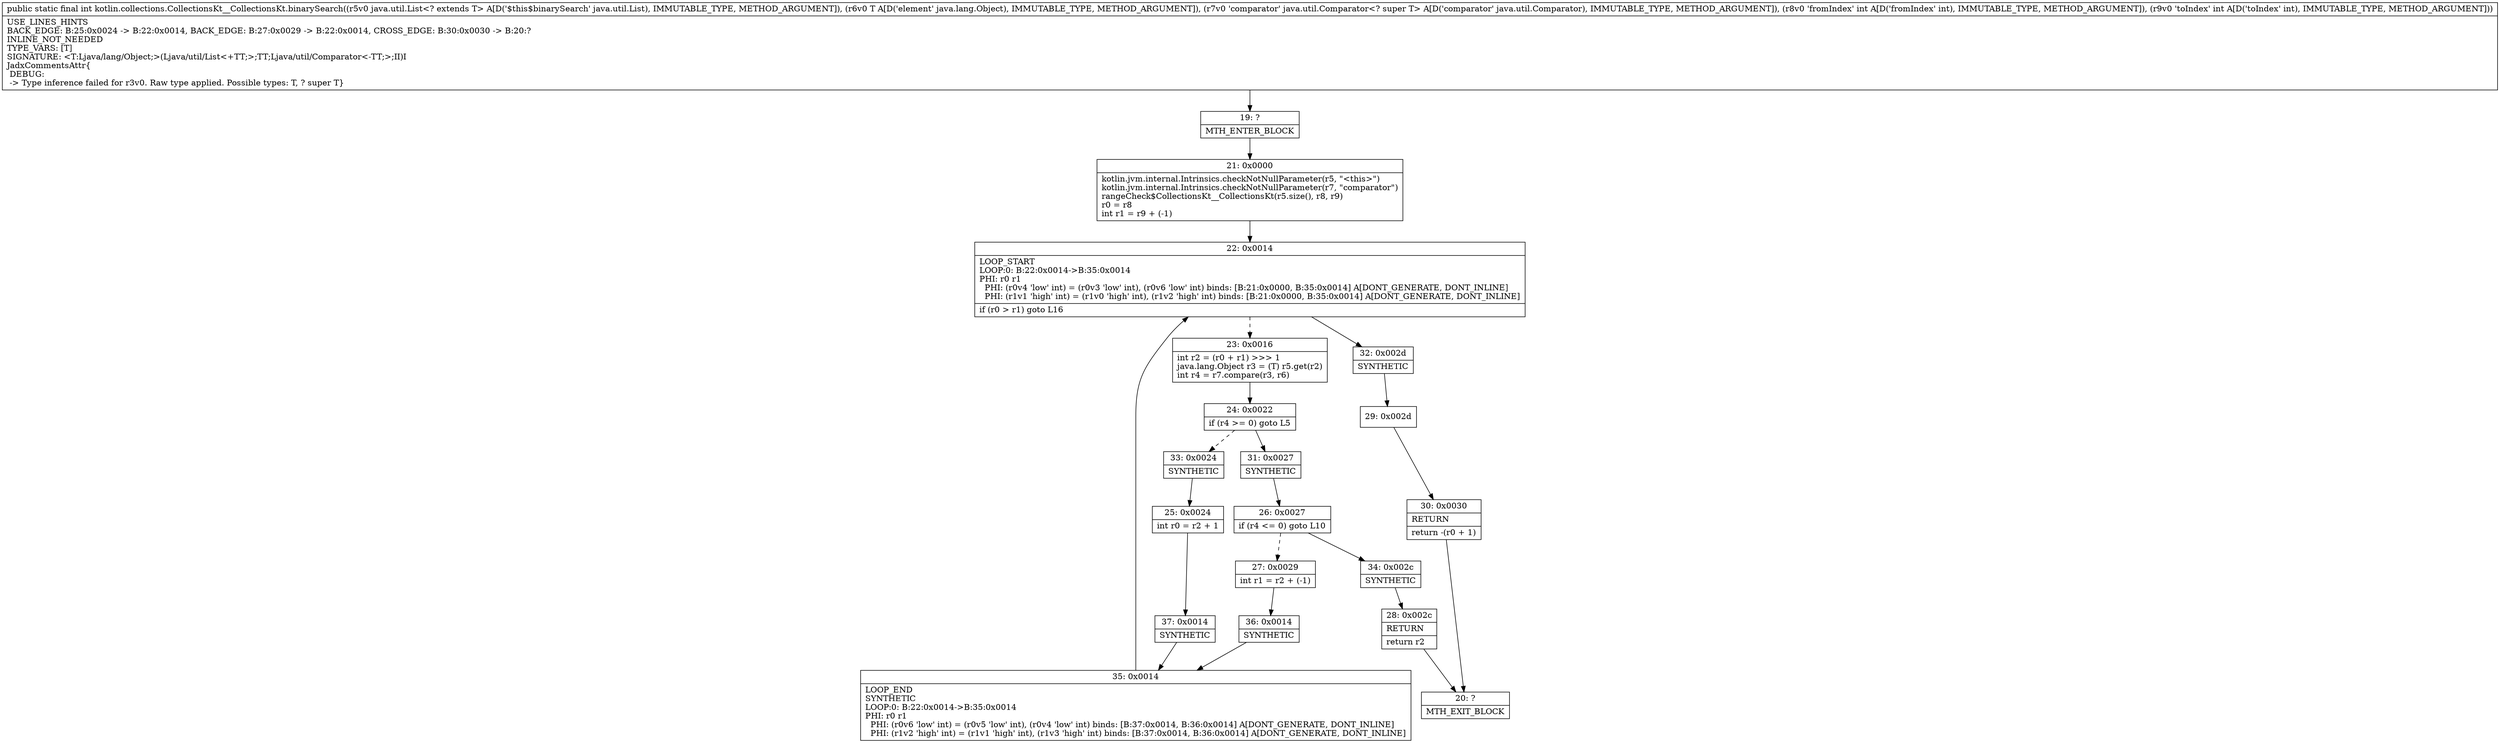 digraph "CFG forkotlin.collections.CollectionsKt__CollectionsKt.binarySearch(Ljava\/util\/List;Ljava\/lang\/Object;Ljava\/util\/Comparator;II)I" {
Node_19 [shape=record,label="{19\:\ ?|MTH_ENTER_BLOCK\l}"];
Node_21 [shape=record,label="{21\:\ 0x0000|kotlin.jvm.internal.Intrinsics.checkNotNullParameter(r5, \"\<this\>\")\lkotlin.jvm.internal.Intrinsics.checkNotNullParameter(r7, \"comparator\")\lrangeCheck$CollectionsKt__CollectionsKt(r5.size(), r8, r9)\lr0 = r8\lint r1 = r9 + (\-1)\l}"];
Node_22 [shape=record,label="{22\:\ 0x0014|LOOP_START\lLOOP:0: B:22:0x0014\-\>B:35:0x0014\lPHI: r0 r1 \l  PHI: (r0v4 'low' int) = (r0v3 'low' int), (r0v6 'low' int) binds: [B:21:0x0000, B:35:0x0014] A[DONT_GENERATE, DONT_INLINE]\l  PHI: (r1v1 'high' int) = (r1v0 'high' int), (r1v2 'high' int) binds: [B:21:0x0000, B:35:0x0014] A[DONT_GENERATE, DONT_INLINE]\l|if (r0 \> r1) goto L16\l}"];
Node_23 [shape=record,label="{23\:\ 0x0016|int r2 = (r0 + r1) \>\>\> 1\ljava.lang.Object r3 = (T) r5.get(r2)\lint r4 = r7.compare(r3, r6)\l}"];
Node_24 [shape=record,label="{24\:\ 0x0022|if (r4 \>= 0) goto L5\l}"];
Node_31 [shape=record,label="{31\:\ 0x0027|SYNTHETIC\l}"];
Node_26 [shape=record,label="{26\:\ 0x0027|if (r4 \<= 0) goto L10\l}"];
Node_27 [shape=record,label="{27\:\ 0x0029|int r1 = r2 + (\-1)\l}"];
Node_36 [shape=record,label="{36\:\ 0x0014|SYNTHETIC\l}"];
Node_35 [shape=record,label="{35\:\ 0x0014|LOOP_END\lSYNTHETIC\lLOOP:0: B:22:0x0014\-\>B:35:0x0014\lPHI: r0 r1 \l  PHI: (r0v6 'low' int) = (r0v5 'low' int), (r0v4 'low' int) binds: [B:37:0x0014, B:36:0x0014] A[DONT_GENERATE, DONT_INLINE]\l  PHI: (r1v2 'high' int) = (r1v1 'high' int), (r1v3 'high' int) binds: [B:37:0x0014, B:36:0x0014] A[DONT_GENERATE, DONT_INLINE]\l}"];
Node_34 [shape=record,label="{34\:\ 0x002c|SYNTHETIC\l}"];
Node_28 [shape=record,label="{28\:\ 0x002c|RETURN\l|return r2\l}"];
Node_20 [shape=record,label="{20\:\ ?|MTH_EXIT_BLOCK\l}"];
Node_33 [shape=record,label="{33\:\ 0x0024|SYNTHETIC\l}"];
Node_25 [shape=record,label="{25\:\ 0x0024|int r0 = r2 + 1\l}"];
Node_37 [shape=record,label="{37\:\ 0x0014|SYNTHETIC\l}"];
Node_32 [shape=record,label="{32\:\ 0x002d|SYNTHETIC\l}"];
Node_29 [shape=record,label="{29\:\ 0x002d}"];
Node_30 [shape=record,label="{30\:\ 0x0030|RETURN\l|return \-(r0 + 1)\l}"];
MethodNode[shape=record,label="{public static final int kotlin.collections.CollectionsKt__CollectionsKt.binarySearch((r5v0 java.util.List\<? extends T\> A[D('$this$binarySearch' java.util.List), IMMUTABLE_TYPE, METHOD_ARGUMENT]), (r6v0 T A[D('element' java.lang.Object), IMMUTABLE_TYPE, METHOD_ARGUMENT]), (r7v0 'comparator' java.util.Comparator\<? super T\> A[D('comparator' java.util.Comparator), IMMUTABLE_TYPE, METHOD_ARGUMENT]), (r8v0 'fromIndex' int A[D('fromIndex' int), IMMUTABLE_TYPE, METHOD_ARGUMENT]), (r9v0 'toIndex' int A[D('toIndex' int), IMMUTABLE_TYPE, METHOD_ARGUMENT]))  | USE_LINES_HINTS\lBACK_EDGE: B:25:0x0024 \-\> B:22:0x0014, BACK_EDGE: B:27:0x0029 \-\> B:22:0x0014, CROSS_EDGE: B:30:0x0030 \-\> B:20:?\lINLINE_NOT_NEEDED\lTYPE_VARS: [T]\lSIGNATURE: \<T:Ljava\/lang\/Object;\>(Ljava\/util\/List\<+TT;\>;TT;Ljava\/util\/Comparator\<\-TT;\>;II)I\lJadxCommentsAttr\{\l DEBUG: \l \-\> Type inference failed for r3v0. Raw type applied. Possible types: T, ? super T\}\l}"];
MethodNode -> Node_19;Node_19 -> Node_21;
Node_21 -> Node_22;
Node_22 -> Node_23[style=dashed];
Node_22 -> Node_32;
Node_23 -> Node_24;
Node_24 -> Node_31;
Node_24 -> Node_33[style=dashed];
Node_31 -> Node_26;
Node_26 -> Node_27[style=dashed];
Node_26 -> Node_34;
Node_27 -> Node_36;
Node_36 -> Node_35;
Node_35 -> Node_22;
Node_34 -> Node_28;
Node_28 -> Node_20;
Node_33 -> Node_25;
Node_25 -> Node_37;
Node_37 -> Node_35;
Node_32 -> Node_29;
Node_29 -> Node_30;
Node_30 -> Node_20;
}

